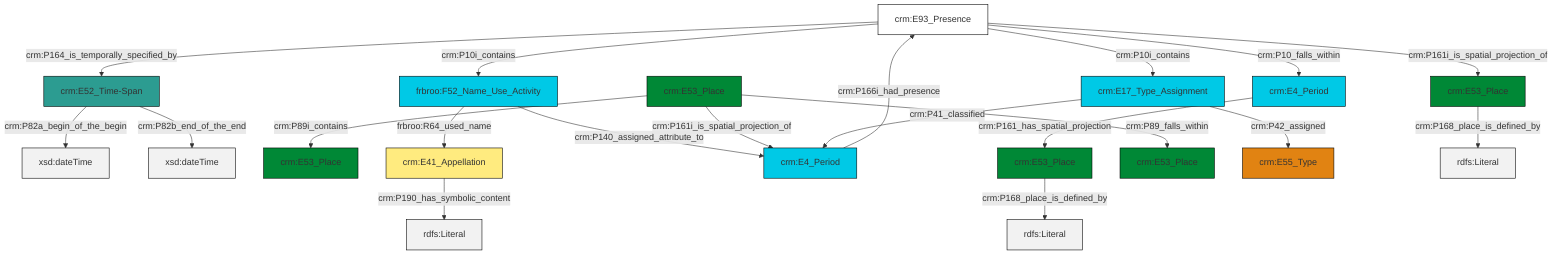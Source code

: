 graph TD
classDef Literal fill:#f2f2f2,stroke:#000000;
classDef CRM_Entity fill:#FFFFFF,stroke:#000000;
classDef Temporal_Entity fill:#00C9E6, stroke:#000000;
classDef Type fill:#E18312, stroke:#000000;
classDef Time-Span fill:#2C9C91, stroke:#000000;
classDef Appellation fill:#FFEB7F, stroke:#000000;
classDef Place fill:#008836, stroke:#000000;
classDef Persistent_Item fill:#B266B2, stroke:#000000;
classDef Conceptual_Object fill:#FFD700, stroke:#000000;
classDef Physical_Thing fill:#D2B48C, stroke:#000000;
classDef Actor fill:#f58aad, stroke:#000000;
classDef PC_Classes fill:#4ce600, stroke:#000000;
classDef Multi fill:#cccccc,stroke:#000000;

0["crm:E52_Time-Span"]:::Time-Span -->|crm:P82a_begin_of_the_begin| 1[xsd:dateTime]:::Literal
0["crm:E52_Time-Span"]:::Time-Span -->|crm:P82b_end_of_the_end| 2[xsd:dateTime]:::Literal
7["crm:E53_Place"]:::Place -->|crm:P89i_contains| 5["crm:E53_Place"]:::Place
10["crm:E41_Appellation"]:::Appellation -->|crm:P190_has_symbolic_content| 11[rdfs:Literal]:::Literal
15["crm:E53_Place"]:::Place -->|crm:P168_place_is_defined_by| 16[rdfs:Literal]:::Literal
8["frbroo:F52_Name_Use_Activity"]:::Temporal_Entity -->|crm:P140_assigned_attribute_to| 12["crm:E4_Period"]:::Temporal_Entity
3["crm:E93_Presence"]:::CRM_Entity -->|crm:P10i_contains| 17["crm:E17_Type_Assignment"]:::Temporal_Entity
7["crm:E53_Place"]:::Place -->|crm:P161i_is_spatial_projection_of| 12["crm:E4_Period"]:::Temporal_Entity
8["frbroo:F52_Name_Use_Activity"]:::Temporal_Entity -->|frbroo:R64_used_name| 10["crm:E41_Appellation"]:::Appellation
3["crm:E93_Presence"]:::CRM_Entity -->|crm:P164_is_temporally_specified_by| 0["crm:E52_Time-Span"]:::Time-Span
17["crm:E17_Type_Assignment"]:::Temporal_Entity -->|crm:P41_classified| 12["crm:E4_Period"]:::Temporal_Entity
12["crm:E4_Period"]:::Temporal_Entity -->|crm:P166i_had_presence| 3["crm:E93_Presence"]:::CRM_Entity
3["crm:E93_Presence"]:::CRM_Entity -->|crm:P10i_contains| 8["frbroo:F52_Name_Use_Activity"]:::Temporal_Entity
3["crm:E93_Presence"]:::CRM_Entity -->|crm:P10_falls_within| 20["crm:E4_Period"]:::Temporal_Entity
20["crm:E4_Period"]:::Temporal_Entity -->|crm:P161_has_spatial_projection| 15["crm:E53_Place"]:::Place
7["crm:E53_Place"]:::Place -->|crm:P89_falls_within| 18["crm:E53_Place"]:::Place
23["crm:E53_Place"]:::Place -->|crm:P168_place_is_defined_by| 30[rdfs:Literal]:::Literal
3["crm:E93_Presence"]:::CRM_Entity -->|crm:P161i_is_spatial_projection_of| 23["crm:E53_Place"]:::Place
17["crm:E17_Type_Assignment"]:::Temporal_Entity -->|crm:P42_assigned| 26["crm:E55_Type"]:::Type